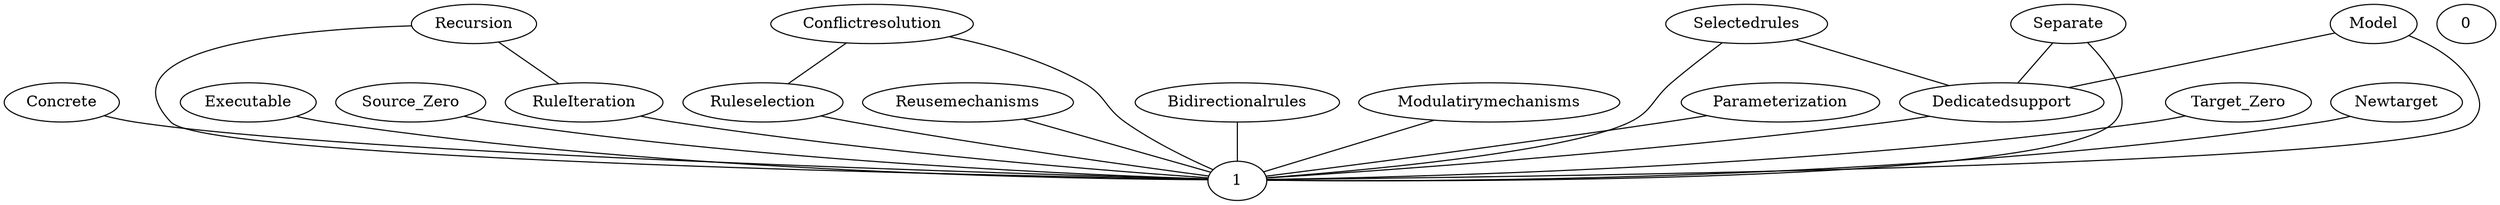 graph G {
  Concrete;
  Recursion;
  Executable;
  Source_Zero;
  Selectedrules;
  Ruleselection;
  1;
  Reusemechanisms;
  Separate;
  Bidirectionalrules;
  Modulatirymechanisms;
  RuleIteration;
  Parameterization;
  0;
  Model;
  Dedicatedsupport;
  Target_Zero;
  Newtarget;
  Conflictresolution;
  Conflictresolution -- Ruleselection;
  Recursion -- RuleIteration;
  Selectedrules -- Dedicatedsupport;
  Reusemechanisms -- 1;
  Separate -- Dedicatedsupport;
  Modulatirymechanisms -- 1;
  Model -- Dedicatedsupport;
  Target_Zero -- 1;
  Newtarget -- 1;
  Recursion -- 1;
  Source_Zero -- 1;
  Ruleselection -- 1;
  Bidirectionalrules -- 1;
  RuleIteration -- 1;
  Parameterization -- 1;
  Dedicatedsupport -- 1;
  Conflictresolution -- 1;
  Concrete -- 1;
  Executable -- 1;
  Selectedrules -- 1;
  Separate -- 1;
  Model -- 1;
}
